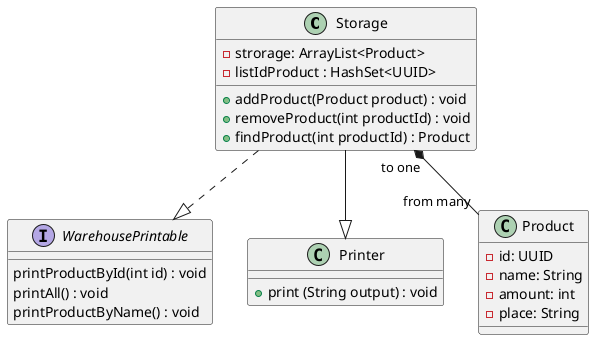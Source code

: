 @startuml
'https://plantuml.com/class-diagram

class Storage {
    -strorage: ArrayList<Product>
    -listIdProduct : HashSet<UUID>
    +addProduct(Product product) : void
    +removeProduct(int productId) : void
    +findProduct(int productId) : Product
}

Storage ..|> WarehousePrintable

class Printer{
    +print (String output) : void
}
Storage --|> Printer

class Product{
    -id: UUID
    -name: String
    -amount: int
    -place: String
}

Storage "to one" *-- "from many" Product

interface WarehousePrintable{
    printProductById(int id) : void
    printAll() : void
    printProductByName() : void
}


@enduml